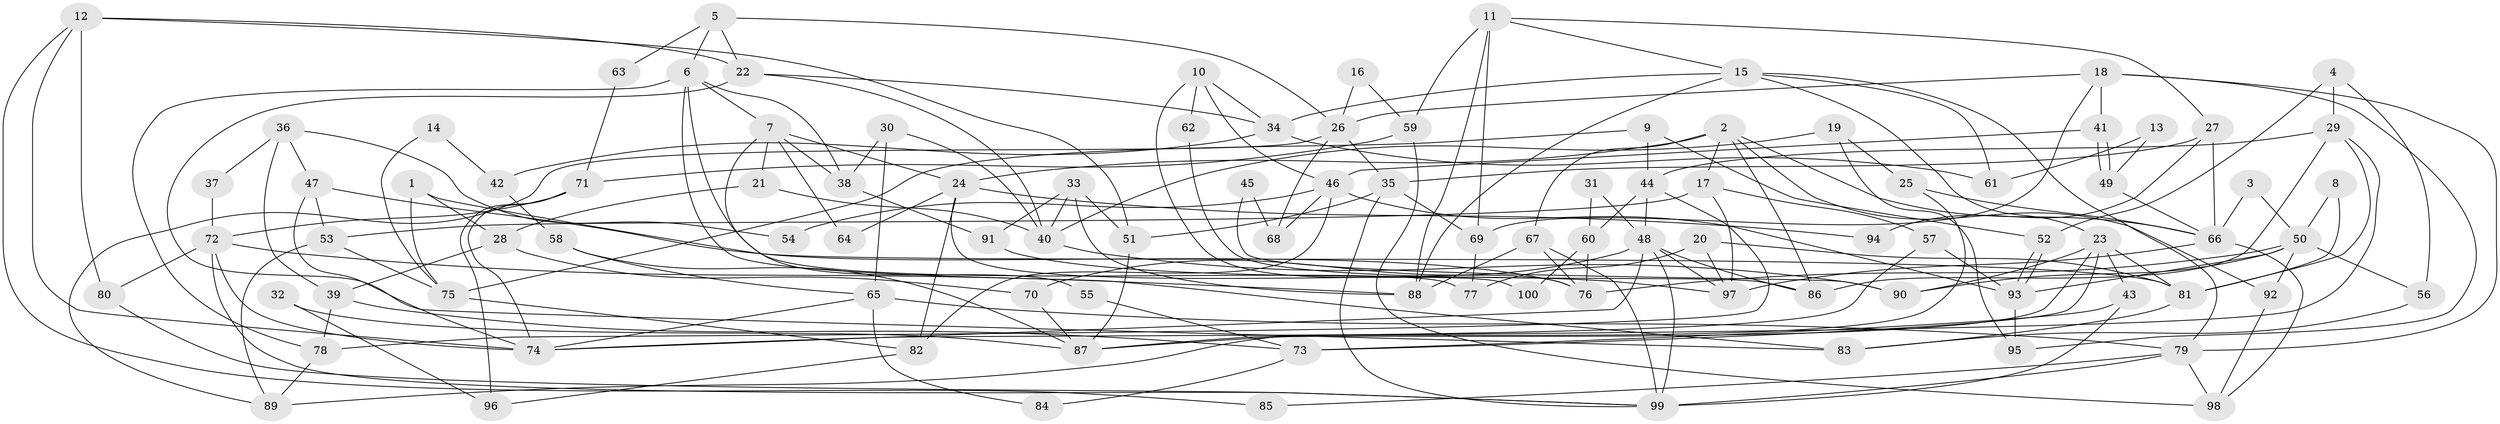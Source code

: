 // Generated by graph-tools (version 1.1) at 2025/11/02/21/25 10:11:14]
// undirected, 100 vertices, 200 edges
graph export_dot {
graph [start="1"]
  node [color=gray90,style=filled];
  1;
  2;
  3;
  4;
  5;
  6;
  7;
  8;
  9;
  10;
  11;
  12;
  13;
  14;
  15;
  16;
  17;
  18;
  19;
  20;
  21;
  22;
  23;
  24;
  25;
  26;
  27;
  28;
  29;
  30;
  31;
  32;
  33;
  34;
  35;
  36;
  37;
  38;
  39;
  40;
  41;
  42;
  43;
  44;
  45;
  46;
  47;
  48;
  49;
  50;
  51;
  52;
  53;
  54;
  55;
  56;
  57;
  58;
  59;
  60;
  61;
  62;
  63;
  64;
  65;
  66;
  67;
  68;
  69;
  70;
  71;
  72;
  73;
  74;
  75;
  76;
  77;
  78;
  79;
  80;
  81;
  82;
  83;
  84;
  85;
  86;
  87;
  88;
  89;
  90;
  91;
  92;
  93;
  94;
  95;
  96;
  97;
  98;
  99;
  100;
  1 -- 28;
  1 -- 76;
  1 -- 75;
  2 -- 67;
  2 -- 86;
  2 -- 17;
  2 -- 24;
  2 -- 66;
  2 -- 92;
  3 -- 50;
  3 -- 66;
  4 -- 29;
  4 -- 56;
  4 -- 52;
  5 -- 22;
  5 -- 26;
  5 -- 6;
  5 -- 63;
  6 -- 78;
  6 -- 7;
  6 -- 38;
  6 -- 77;
  6 -- 83;
  7 -- 24;
  7 -- 21;
  7 -- 38;
  7 -- 55;
  7 -- 64;
  8 -- 50;
  8 -- 81;
  9 -- 52;
  9 -- 75;
  9 -- 44;
  10 -- 34;
  10 -- 76;
  10 -- 46;
  10 -- 62;
  11 -- 69;
  11 -- 15;
  11 -- 27;
  11 -- 59;
  11 -- 88;
  12 -- 74;
  12 -- 51;
  12 -- 22;
  12 -- 80;
  12 -- 85;
  13 -- 61;
  13 -- 49;
  14 -- 75;
  14 -- 42;
  15 -- 23;
  15 -- 88;
  15 -- 34;
  15 -- 61;
  15 -- 79;
  16 -- 26;
  16 -- 59;
  17 -- 97;
  17 -- 53;
  17 -- 57;
  18 -- 79;
  18 -- 41;
  18 -- 26;
  18 -- 69;
  18 -- 95;
  19 -- 95;
  19 -- 25;
  19 -- 40;
  20 -- 97;
  20 -- 77;
  20 -- 81;
  21 -- 28;
  21 -- 40;
  22 -- 40;
  22 -- 34;
  22 -- 83;
  23 -- 81;
  23 -- 90;
  23 -- 43;
  23 -- 73;
  23 -- 87;
  24 -- 82;
  24 -- 64;
  24 -- 94;
  24 -- 100;
  25 -- 66;
  25 -- 89;
  26 -- 35;
  26 -- 68;
  26 -- 89;
  27 -- 66;
  27 -- 35;
  27 -- 94;
  28 -- 70;
  28 -- 39;
  29 -- 74;
  29 -- 81;
  29 -- 44;
  29 -- 86;
  30 -- 40;
  30 -- 38;
  30 -- 65;
  31 -- 60;
  31 -- 48;
  32 -- 87;
  32 -- 96;
  33 -- 40;
  33 -- 91;
  33 -- 51;
  33 -- 88;
  34 -- 42;
  34 -- 61;
  35 -- 99;
  35 -- 51;
  35 -- 69;
  36 -- 47;
  36 -- 39;
  36 -- 37;
  36 -- 54;
  37 -- 72;
  38 -- 91;
  39 -- 78;
  39 -- 73;
  40 -- 90;
  41 -- 46;
  41 -- 49;
  41 -- 49;
  42 -- 58;
  43 -- 99;
  43 -- 73;
  44 -- 48;
  44 -- 60;
  44 -- 78;
  45 -- 68;
  45 -- 90;
  46 -- 93;
  46 -- 54;
  46 -- 68;
  46 -- 82;
  47 -- 74;
  47 -- 81;
  47 -- 53;
  48 -- 99;
  48 -- 70;
  48 -- 74;
  48 -- 86;
  48 -- 97;
  49 -- 66;
  50 -- 93;
  50 -- 92;
  50 -- 56;
  50 -- 76;
  50 -- 90;
  51 -- 87;
  52 -- 93;
  52 -- 93;
  53 -- 75;
  53 -- 89;
  55 -- 73;
  56 -- 83;
  57 -- 87;
  57 -- 93;
  58 -- 65;
  58 -- 87;
  59 -- 71;
  59 -- 98;
  60 -- 76;
  60 -- 100;
  62 -- 86;
  63 -- 71;
  65 -- 74;
  65 -- 79;
  65 -- 84;
  66 -- 98;
  66 -- 97;
  67 -- 99;
  67 -- 88;
  67 -- 76;
  69 -- 77;
  70 -- 87;
  71 -- 72;
  71 -- 74;
  71 -- 96;
  72 -- 88;
  72 -- 80;
  72 -- 74;
  72 -- 99;
  73 -- 84;
  75 -- 82;
  78 -- 89;
  79 -- 85;
  79 -- 98;
  79 -- 99;
  80 -- 99;
  81 -- 83;
  82 -- 96;
  91 -- 97;
  92 -- 98;
  93 -- 95;
}
